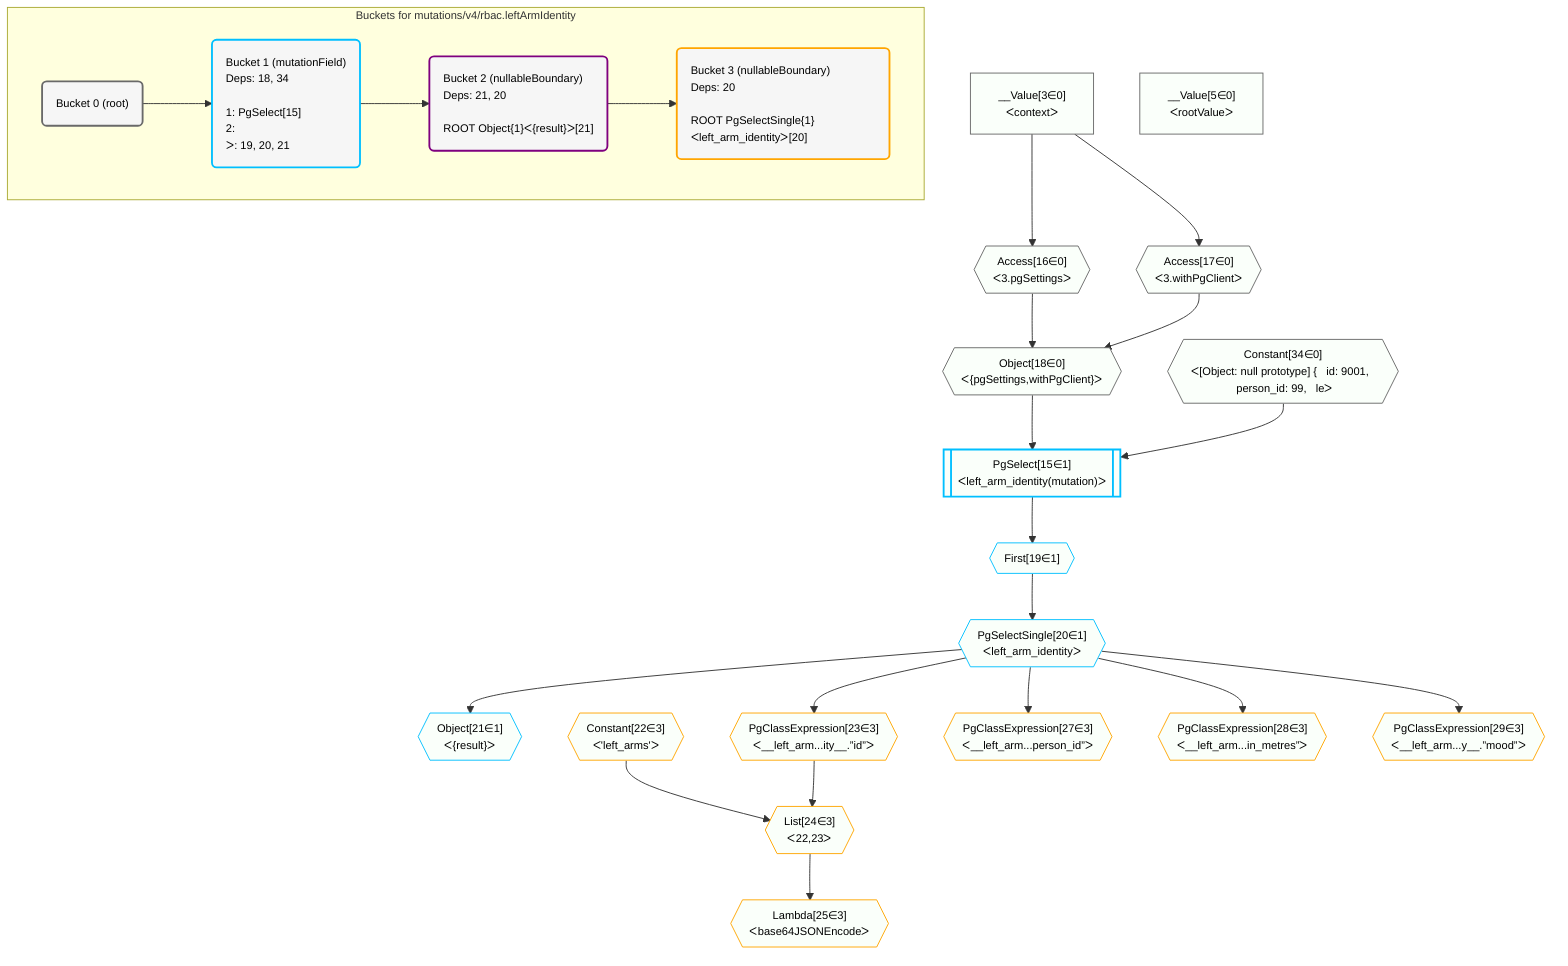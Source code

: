%%{init: {'themeVariables': { 'fontSize': '12px'}}}%%
graph TD
    classDef path fill:#eee,stroke:#000,color:#000
    classDef plan fill:#fff,stroke-width:1px,color:#000
    classDef itemplan fill:#fff,stroke-width:2px,color:#000
    classDef unbatchedplan fill:#dff,stroke-width:1px,color:#000
    classDef sideeffectplan fill:#fcc,stroke-width:2px,color:#000
    classDef bucket fill:#f6f6f6,color:#000,stroke-width:2px,text-align:left


    %% plan dependencies
    Object18{{"Object[18∈0]<br />ᐸ{pgSettings,withPgClient}ᐳ"}}:::plan
    Access16{{"Access[16∈0]<br />ᐸ3.pgSettingsᐳ"}}:::plan
    Access17{{"Access[17∈0]<br />ᐸ3.withPgClientᐳ"}}:::plan
    Access16 & Access17 --> Object18
    __Value3["__Value[3∈0]<br />ᐸcontextᐳ"]:::plan
    __Value3 --> Access16
    __Value3 --> Access17
    __Value5["__Value[5∈0]<br />ᐸrootValueᐳ"]:::plan
    Constant34{{"Constant[34∈0]<br />ᐸ[Object: null prototype] {   id: 9001,   person_id: 99,   leᐳ"}}:::plan
    PgSelect15[["PgSelect[15∈1]<br />ᐸleft_arm_identity(mutation)ᐳ"]]:::sideeffectplan
    Object18 & Constant34 --> PgSelect15
    First19{{"First[19∈1]"}}:::plan
    PgSelect15 --> First19
    PgSelectSingle20{{"PgSelectSingle[20∈1]<br />ᐸleft_arm_identityᐳ"}}:::plan
    First19 --> PgSelectSingle20
    Object21{{"Object[21∈1]<br />ᐸ{result}ᐳ"}}:::plan
    PgSelectSingle20 --> Object21
    List24{{"List[24∈3]<br />ᐸ22,23ᐳ"}}:::plan
    Constant22{{"Constant[22∈3]<br />ᐸ'left_arms'ᐳ"}}:::plan
    PgClassExpression23{{"PgClassExpression[23∈3]<br />ᐸ__left_arm...ity__.”id”ᐳ"}}:::plan
    Constant22 & PgClassExpression23 --> List24
    PgSelectSingle20 --> PgClassExpression23
    Lambda25{{"Lambda[25∈3]<br />ᐸbase64JSONEncodeᐳ"}}:::plan
    List24 --> Lambda25
    PgClassExpression27{{"PgClassExpression[27∈3]<br />ᐸ__left_arm...person_id”ᐳ"}}:::plan
    PgSelectSingle20 --> PgClassExpression27
    PgClassExpression28{{"PgClassExpression[28∈3]<br />ᐸ__left_arm...in_metres”ᐳ"}}:::plan
    PgSelectSingle20 --> PgClassExpression28
    PgClassExpression29{{"PgClassExpression[29∈3]<br />ᐸ__left_arm...y__.”mood”ᐳ"}}:::plan
    PgSelectSingle20 --> PgClassExpression29

    %% define steps

    subgraph "Buckets for mutations/v4/rbac.leftArmIdentity"
    Bucket0("Bucket 0 (root)"):::bucket
    classDef bucket0 stroke:#696969
    class Bucket0,__Value3,__Value5,Access16,Access17,Object18,Constant34 bucket0
    Bucket1("Bucket 1 (mutationField)<br />Deps: 18, 34<br /><br />1: PgSelect[15]<br />2: <br />ᐳ: 19, 20, 21"):::bucket
    classDef bucket1 stroke:#00bfff
    class Bucket1,PgSelect15,First19,PgSelectSingle20,Object21 bucket1
    Bucket2("Bucket 2 (nullableBoundary)<br />Deps: 21, 20<br /><br />ROOT Object{1}ᐸ{result}ᐳ[21]"):::bucket
    classDef bucket2 stroke:#7f007f
    class Bucket2 bucket2
    Bucket3("Bucket 3 (nullableBoundary)<br />Deps: 20<br /><br />ROOT PgSelectSingle{1}ᐸleft_arm_identityᐳ[20]"):::bucket
    classDef bucket3 stroke:#ffa500
    class Bucket3,Constant22,PgClassExpression23,List24,Lambda25,PgClassExpression27,PgClassExpression28,PgClassExpression29 bucket3
    Bucket0 --> Bucket1
    Bucket1 --> Bucket2
    Bucket2 --> Bucket3
    classDef unary fill:#fafffa,borderWidth:8px
    class Object18,Access16,Access17,__Value3,__Value5,Constant34,PgSelect15,First19,PgSelectSingle20,Object21,List24,PgClassExpression23,Lambda25,PgClassExpression27,PgClassExpression28,PgClassExpression29,Constant22 unary
    end